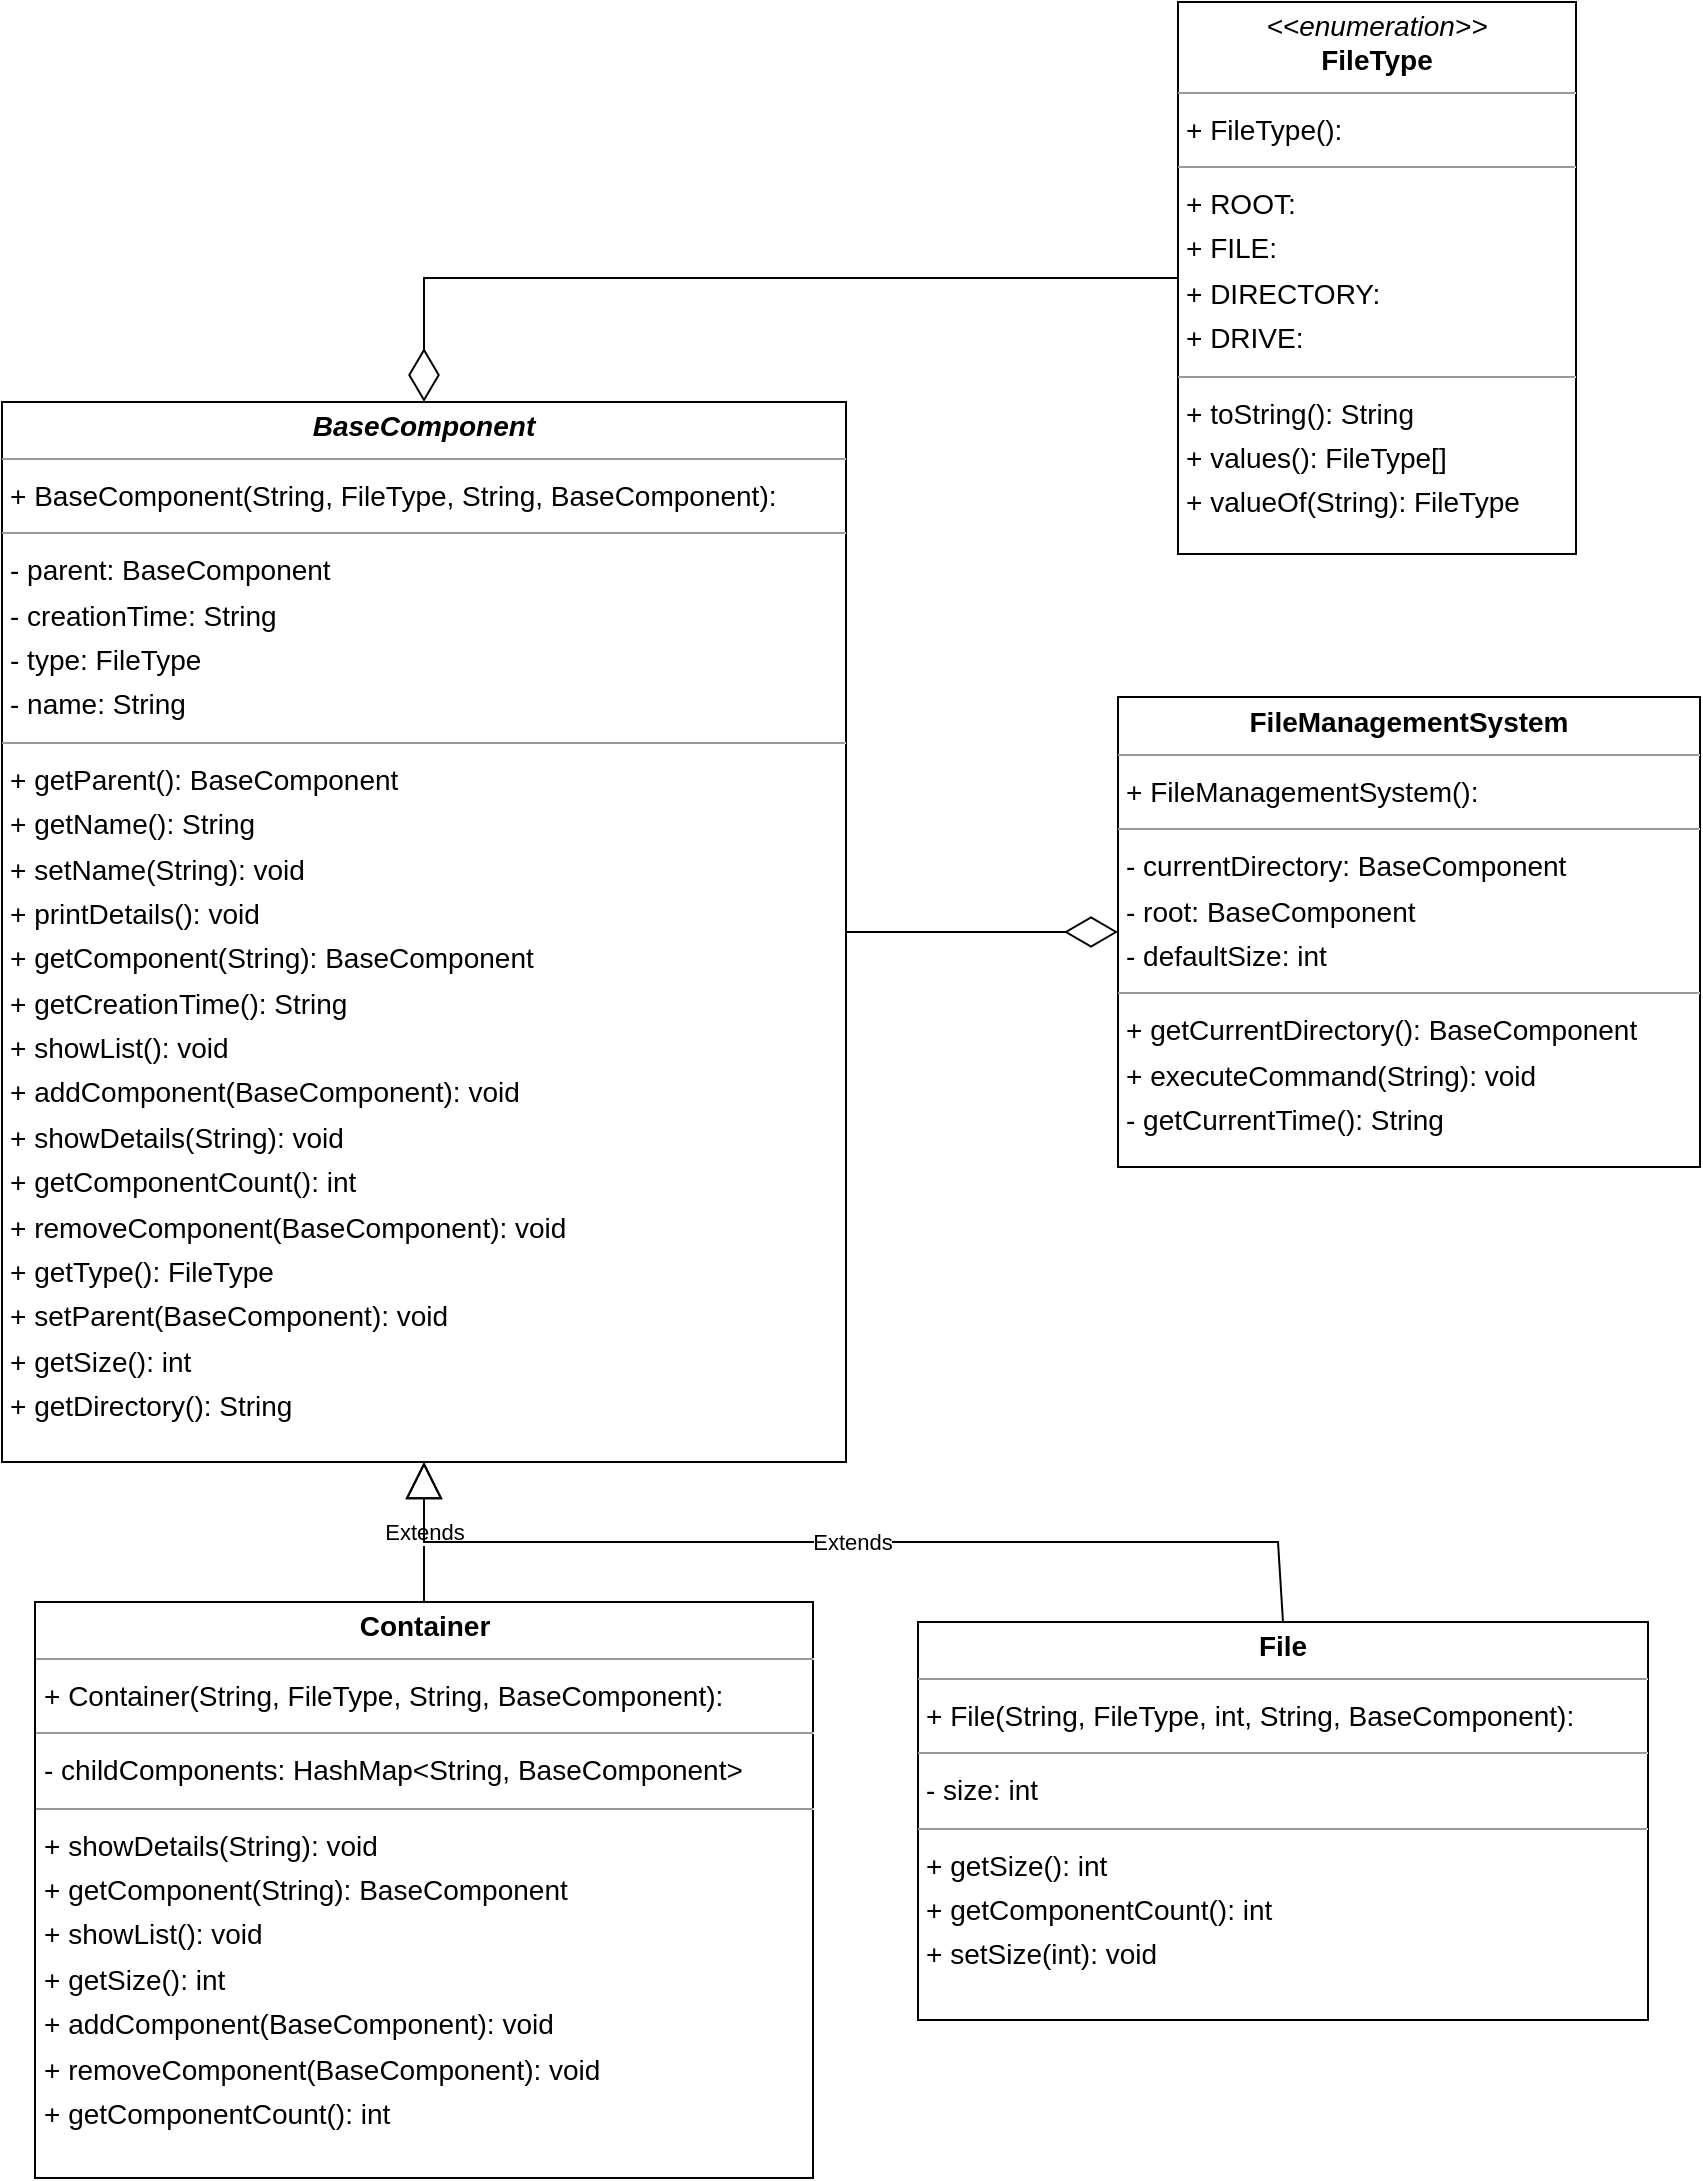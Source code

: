 <mxfile version="22.1.16" type="device">
  <diagram id="p0pt-Moxwlm-Cs5IDquI" name="Page-1">
    <mxGraphModel dx="1450" dy="930" grid="1" gridSize="10" guides="1" tooltips="1" connect="1" arrows="1" fold="1" page="0" pageScale="1" pageWidth="827" pageHeight="1169" background="none" math="0" shadow="0">
      <root>
        <mxCell id="0" />
        <mxCell id="1" parent="0" />
        <mxCell id="node5" value="&lt;p style=&quot;margin:0px;margin-top:4px;text-align:center;&quot;&gt;&lt;b&gt;&lt;i&gt;BaseComponent&lt;/i&gt;&lt;/b&gt;&lt;/p&gt;&lt;hr size=&quot;1&quot;&gt;&lt;p style=&quot;margin:0 0 0 4px;line-height:1.6;&quot;&gt;+ BaseComponent(String, FileType, String, BaseComponent): &lt;/p&gt;&lt;hr size=&quot;1&quot;&gt;&lt;p style=&quot;margin:0 0 0 4px;line-height:1.6;&quot;&gt;- parent: BaseComponent&lt;br&gt;- creationTime: String&lt;br&gt;- type: FileType&lt;br&gt;- name: String&lt;/p&gt;&lt;hr size=&quot;1&quot;&gt;&lt;p style=&quot;margin:0 0 0 4px;line-height:1.6;&quot;&gt;+ getParent(): BaseComponent&lt;br&gt;+ getName(): String&lt;br&gt;+ setName(String): void&lt;br&gt;+ printDetails(): void&lt;br&gt;+ getComponent(String): BaseComponent&lt;br&gt;+ getCreationTime(): String&lt;br&gt;+ showList(): void&lt;br&gt;+ addComponent(BaseComponent): void&lt;br&gt;+ showDetails(String): void&lt;br&gt;+ getComponentCount(): int&lt;br&gt;+ removeComponent(BaseComponent): void&lt;br&gt;+ getType(): FileType&lt;br&gt;+ setParent(BaseComponent): void&lt;br&gt;+ getSize(): int&lt;br&gt;+ getDirectory(): String&lt;/p&gt;" style="verticalAlign=top;align=left;overflow=fill;fontSize=14;fontFamily=Helvetica;html=1;rounded=0;shadow=0;comic=0;labelBackgroundColor=none;strokeWidth=1;" parent="1" vertex="1">
          <mxGeometry x="-198" y="30" width="422" height="530" as="geometry" />
        </mxCell>
        <mxCell id="node3" value="&lt;p style=&quot;margin:0px;margin-top:4px;text-align:center;&quot;&gt;&lt;b&gt;Container&lt;/b&gt;&lt;/p&gt;&lt;hr size=&quot;1&quot;/&gt;&lt;p style=&quot;margin:0 0 0 4px;line-height:1.6;&quot;&gt;+ Container(String, FileType, String, BaseComponent): &lt;/p&gt;&lt;hr size=&quot;1&quot;/&gt;&lt;p style=&quot;margin:0 0 0 4px;line-height:1.6;&quot;&gt;- childComponents: HashMap&amp;lt;String, BaseComponent&amp;gt;&lt;/p&gt;&lt;hr size=&quot;1&quot;/&gt;&lt;p style=&quot;margin:0 0 0 4px;line-height:1.6;&quot;&gt;+ showDetails(String): void&lt;br/&gt;+ getComponent(String): BaseComponent&lt;br/&gt;+ showList(): void&lt;br/&gt;+ getSize(): int&lt;br/&gt;+ addComponent(BaseComponent): void&lt;br/&gt;+ removeComponent(BaseComponent): void&lt;br/&gt;+ getComponentCount(): int&lt;/p&gt;" style="verticalAlign=top;align=left;overflow=fill;fontSize=14;fontFamily=Helvetica;html=1;rounded=0;shadow=0;comic=0;labelBackgroundColor=none;strokeWidth=1;" parent="1" vertex="1">
          <mxGeometry x="-181.5" y="630" width="389" height="288" as="geometry" />
        </mxCell>
        <mxCell id="node1" value="&lt;p style=&quot;margin:0px;margin-top:4px;text-align:center;&quot;&gt;&lt;b&gt;File&lt;/b&gt;&lt;/p&gt;&lt;hr size=&quot;1&quot;/&gt;&lt;p style=&quot;margin:0 0 0 4px;line-height:1.6;&quot;&gt;+ File(String, FileType, int, String, BaseComponent): &lt;/p&gt;&lt;hr size=&quot;1&quot;/&gt;&lt;p style=&quot;margin:0 0 0 4px;line-height:1.6;&quot;&gt;- size: int&lt;/p&gt;&lt;hr size=&quot;1&quot;/&gt;&lt;p style=&quot;margin:0 0 0 4px;line-height:1.6;&quot;&gt;+ getSize(): int&lt;br/&gt;+ getComponentCount(): int&lt;br/&gt;+ setSize(int): void&lt;/p&gt;" style="verticalAlign=top;align=left;overflow=fill;fontSize=14;fontFamily=Helvetica;html=1;rounded=0;shadow=0;comic=0;labelBackgroundColor=none;strokeWidth=1;" parent="1" vertex="1">
          <mxGeometry x="260" y="640" width="365" height="199" as="geometry" />
        </mxCell>
        <mxCell id="node0" value="&lt;p style=&quot;margin:0px;margin-top:4px;text-align:center;&quot;&gt;&lt;b&gt;FileManagementSystem&lt;/b&gt;&lt;/p&gt;&lt;hr size=&quot;1&quot;/&gt;&lt;p style=&quot;margin:0 0 0 4px;line-height:1.6;&quot;&gt;+ FileManagementSystem(): &lt;/p&gt;&lt;hr size=&quot;1&quot;/&gt;&lt;p style=&quot;margin:0 0 0 4px;line-height:1.6;&quot;&gt;- currentDirectory: BaseComponent&lt;br/&gt;- root: BaseComponent&lt;br/&gt;- defaultSize: int&lt;/p&gt;&lt;hr size=&quot;1&quot;/&gt;&lt;p style=&quot;margin:0 0 0 4px;line-height:1.6;&quot;&gt;+ getCurrentDirectory(): BaseComponent&lt;br/&gt;+ executeCommand(String): void&lt;br/&gt;- getCurrentTime(): String&lt;/p&gt;" style="verticalAlign=top;align=left;overflow=fill;fontSize=14;fontFamily=Helvetica;html=1;rounded=0;shadow=0;comic=0;labelBackgroundColor=none;strokeWidth=1;" parent="1" vertex="1">
          <mxGeometry x="360" y="177.5" width="291" height="235" as="geometry" />
        </mxCell>
        <mxCell id="node2" value="&lt;p style=&quot;margin:0px;margin-top:4px;text-align:center;&quot;&gt;&lt;i&gt;&amp;lt;&amp;lt;enumeration&amp;gt;&amp;gt;&lt;/i&gt;&lt;br/&gt;&lt;b&gt;FileType&lt;/b&gt;&lt;/p&gt;&lt;hr size=&quot;1&quot;/&gt;&lt;p style=&quot;margin:0 0 0 4px;line-height:1.6;&quot;&gt;+ FileType(): &lt;/p&gt;&lt;hr size=&quot;1&quot;/&gt;&lt;p style=&quot;margin:0 0 0 4px;line-height:1.6;&quot;&gt;+ ROOT: &lt;br/&gt;+ FILE: &lt;br/&gt;+ DIRECTORY: &lt;br/&gt;+ DRIVE: &lt;/p&gt;&lt;hr size=&quot;1&quot;/&gt;&lt;p style=&quot;margin:0 0 0 4px;line-height:1.6;&quot;&gt;+ toString(): String&lt;br/&gt;+ values(): FileType[]&lt;br/&gt;+ valueOf(String): FileType&lt;/p&gt;" style="verticalAlign=top;align=left;overflow=fill;fontSize=14;fontFamily=Helvetica;html=1;rounded=0;shadow=0;comic=0;labelBackgroundColor=none;strokeWidth=1;" parent="1" vertex="1">
          <mxGeometry x="390" y="-170" width="199" height="276" as="geometry" />
        </mxCell>
        <mxCell id="-ejzk-xBq6U0-giA_H2D-3" value="Extends" style="endArrow=block;endSize=16;endFill=0;html=1;rounded=0;entryX=0.5;entryY=1;entryDx=0;entryDy=0;exitX=0.5;exitY=0;exitDx=0;exitDy=0;" parent="1" source="node3" target="node5" edge="1">
          <mxGeometry width="160" relative="1" as="geometry">
            <mxPoint x="160" y="500" as="sourcePoint" />
            <mxPoint x="320" y="500" as="targetPoint" />
          </mxGeometry>
        </mxCell>
        <mxCell id="-ejzk-xBq6U0-giA_H2D-4" value="Extends" style="endArrow=block;endSize=16;endFill=0;html=1;rounded=0;exitX=0.5;exitY=0;exitDx=0;exitDy=0;entryX=0.5;entryY=1;entryDx=0;entryDy=0;" parent="1" source="node1" target="node5" edge="1">
          <mxGeometry width="160" relative="1" as="geometry">
            <mxPoint x="160" y="500" as="sourcePoint" />
            <mxPoint x="320" y="500" as="targetPoint" />
            <Array as="points">
              <mxPoint x="440" y="600" />
              <mxPoint x="13" y="600" />
            </Array>
          </mxGeometry>
        </mxCell>
        <mxCell id="DaIVzM9ix6IdG4NVM5-i-1" value="" style="endArrow=diamondThin;endFill=0;endSize=24;html=1;rounded=0;entryX=0;entryY=0.5;entryDx=0;entryDy=0;exitX=1;exitY=0.5;exitDx=0;exitDy=0;" edge="1" parent="1" source="node5" target="node0">
          <mxGeometry width="160" relative="1" as="geometry">
            <mxPoint x="150" y="380" as="sourcePoint" />
            <mxPoint x="310" y="380" as="targetPoint" />
          </mxGeometry>
        </mxCell>
        <mxCell id="DaIVzM9ix6IdG4NVM5-i-2" value="" style="endArrow=diamondThin;endFill=0;endSize=24;html=1;rounded=0;entryX=0.5;entryY=0;entryDx=0;entryDy=0;exitX=0;exitY=0.5;exitDx=0;exitDy=0;" edge="1" parent="1" source="node2" target="node5">
          <mxGeometry width="160" relative="1" as="geometry">
            <mxPoint x="150" y="70" as="sourcePoint" />
            <mxPoint x="310" y="70" as="targetPoint" />
            <Array as="points">
              <mxPoint x="13" y="-32" />
            </Array>
          </mxGeometry>
        </mxCell>
      </root>
    </mxGraphModel>
  </diagram>
</mxfile>

